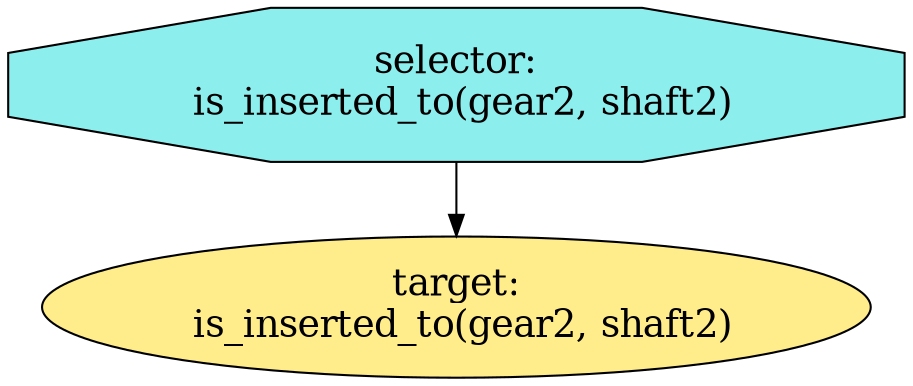 digraph pastafarianism {
ordering=out;
graph [fontname="times-roman"];
node [fontname="times-roman"];
edge [fontname="times-roman"];
"selector:
 is_inserted_to(gear2, shaft2)" [fillcolor=darkslategray2, fontcolor=black, fontsize=18, label="selector:
 is_inserted_to(gear2, shaft2)", shape=octagon, style=filled];
"target:
 is_inserted_to(gear2, shaft2)" [fillcolor=lightgoldenrod1, fontcolor=black, fontsize=18, label="target:
 is_inserted_to(gear2, shaft2)", shape=ellipse, style=filled];
"selector:
 is_inserted_to(gear2, shaft2)" -> "target:
 is_inserted_to(gear2, shaft2)";
}
